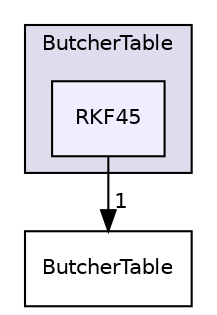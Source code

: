 digraph "RKF45" {
  bgcolor=transparent;
  compound=true
  node [ fontsize="10", fontname="Helvetica"];
  edge [ labelfontsize="10", labelfontname="Helvetica"];
  subgraph clusterdir_e24aeb1197190121ade350f28ab7c806 {
    graph [ bgcolor="#ddddee", pencolor="black", label="ButcherTable" fontname="Helvetica", fontsize="10", URL="dir_e24aeb1197190121ade350f28ab7c806.html"]
  dir_6dd4403658f188073ac1f30c8103fcde [shape=box, label="RKF45", style="filled", fillcolor="#eeeeff", pencolor="black", URL="dir_6dd4403658f188073ac1f30c8103fcde.html"];
  }
  dir_fb4a788e9d7e07c4d9dd0fbf6cf04f25 [shape=box label="ButcherTable" URL="dir_fb4a788e9d7e07c4d9dd0fbf6cf04f25.html"];
  dir_6dd4403658f188073ac1f30c8103fcde->dir_fb4a788e9d7e07c4d9dd0fbf6cf04f25 [headlabel="1", labeldistance=1.5 headhref="dir_000330_000069.html"];
}
